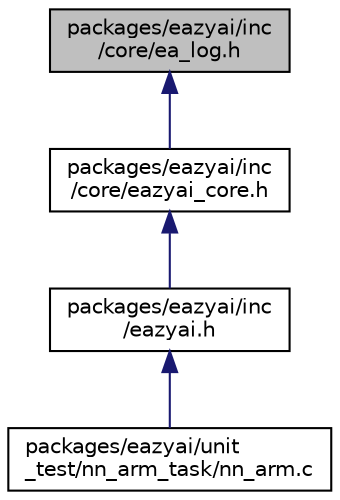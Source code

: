 digraph "packages/eazyai/inc/core/ea_log.h"
{
 // INTERACTIVE_SVG=YES
 // LATEX_PDF_SIZE
  bgcolor="transparent";
  edge [fontname="Helvetica",fontsize="10",labelfontname="Helvetica",labelfontsize="10"];
  node [fontname="Helvetica",fontsize="10",shape=record];
  Node1 [label="packages/eazyai/inc\l/core/ea_log.h",height=0.2,width=0.4,color="black", fillcolor="grey75", style="filled", fontcolor="black",tooltip="The interface of EazyAI Log."];
  Node1 -> Node2 [dir="back",color="midnightblue",fontsize="10",style="solid",fontname="Helvetica"];
  Node2 [label="packages/eazyai/inc\l/core/eazyai_core.h",height=0.2,width=0.4,color="black",URL="$db/d37/eazyai__core_8h.html",tooltip="The public interfaces of EazyAI Core framwork."];
  Node2 -> Node3 [dir="back",color="midnightblue",fontsize="10",style="solid",fontname="Helvetica"];
  Node3 [label="packages/eazyai/inc\l/eazyai.h",height=0.2,width=0.4,color="black",URL="$dd/dbe/eazyai_8h.html",tooltip="The public interfaces of EazyAI framwork."];
  Node3 -> Node4 [dir="back",color="midnightblue",fontsize="10",style="solid",fontname="Helvetica"];
  Node4 [label="packages/eazyai/unit\l_test/nn_arm_task/nn_arm.c",height=0.2,width=0.4,color="black",URL="$d0/d65/nn__arm_8c.html",tooltip=" "];
}
